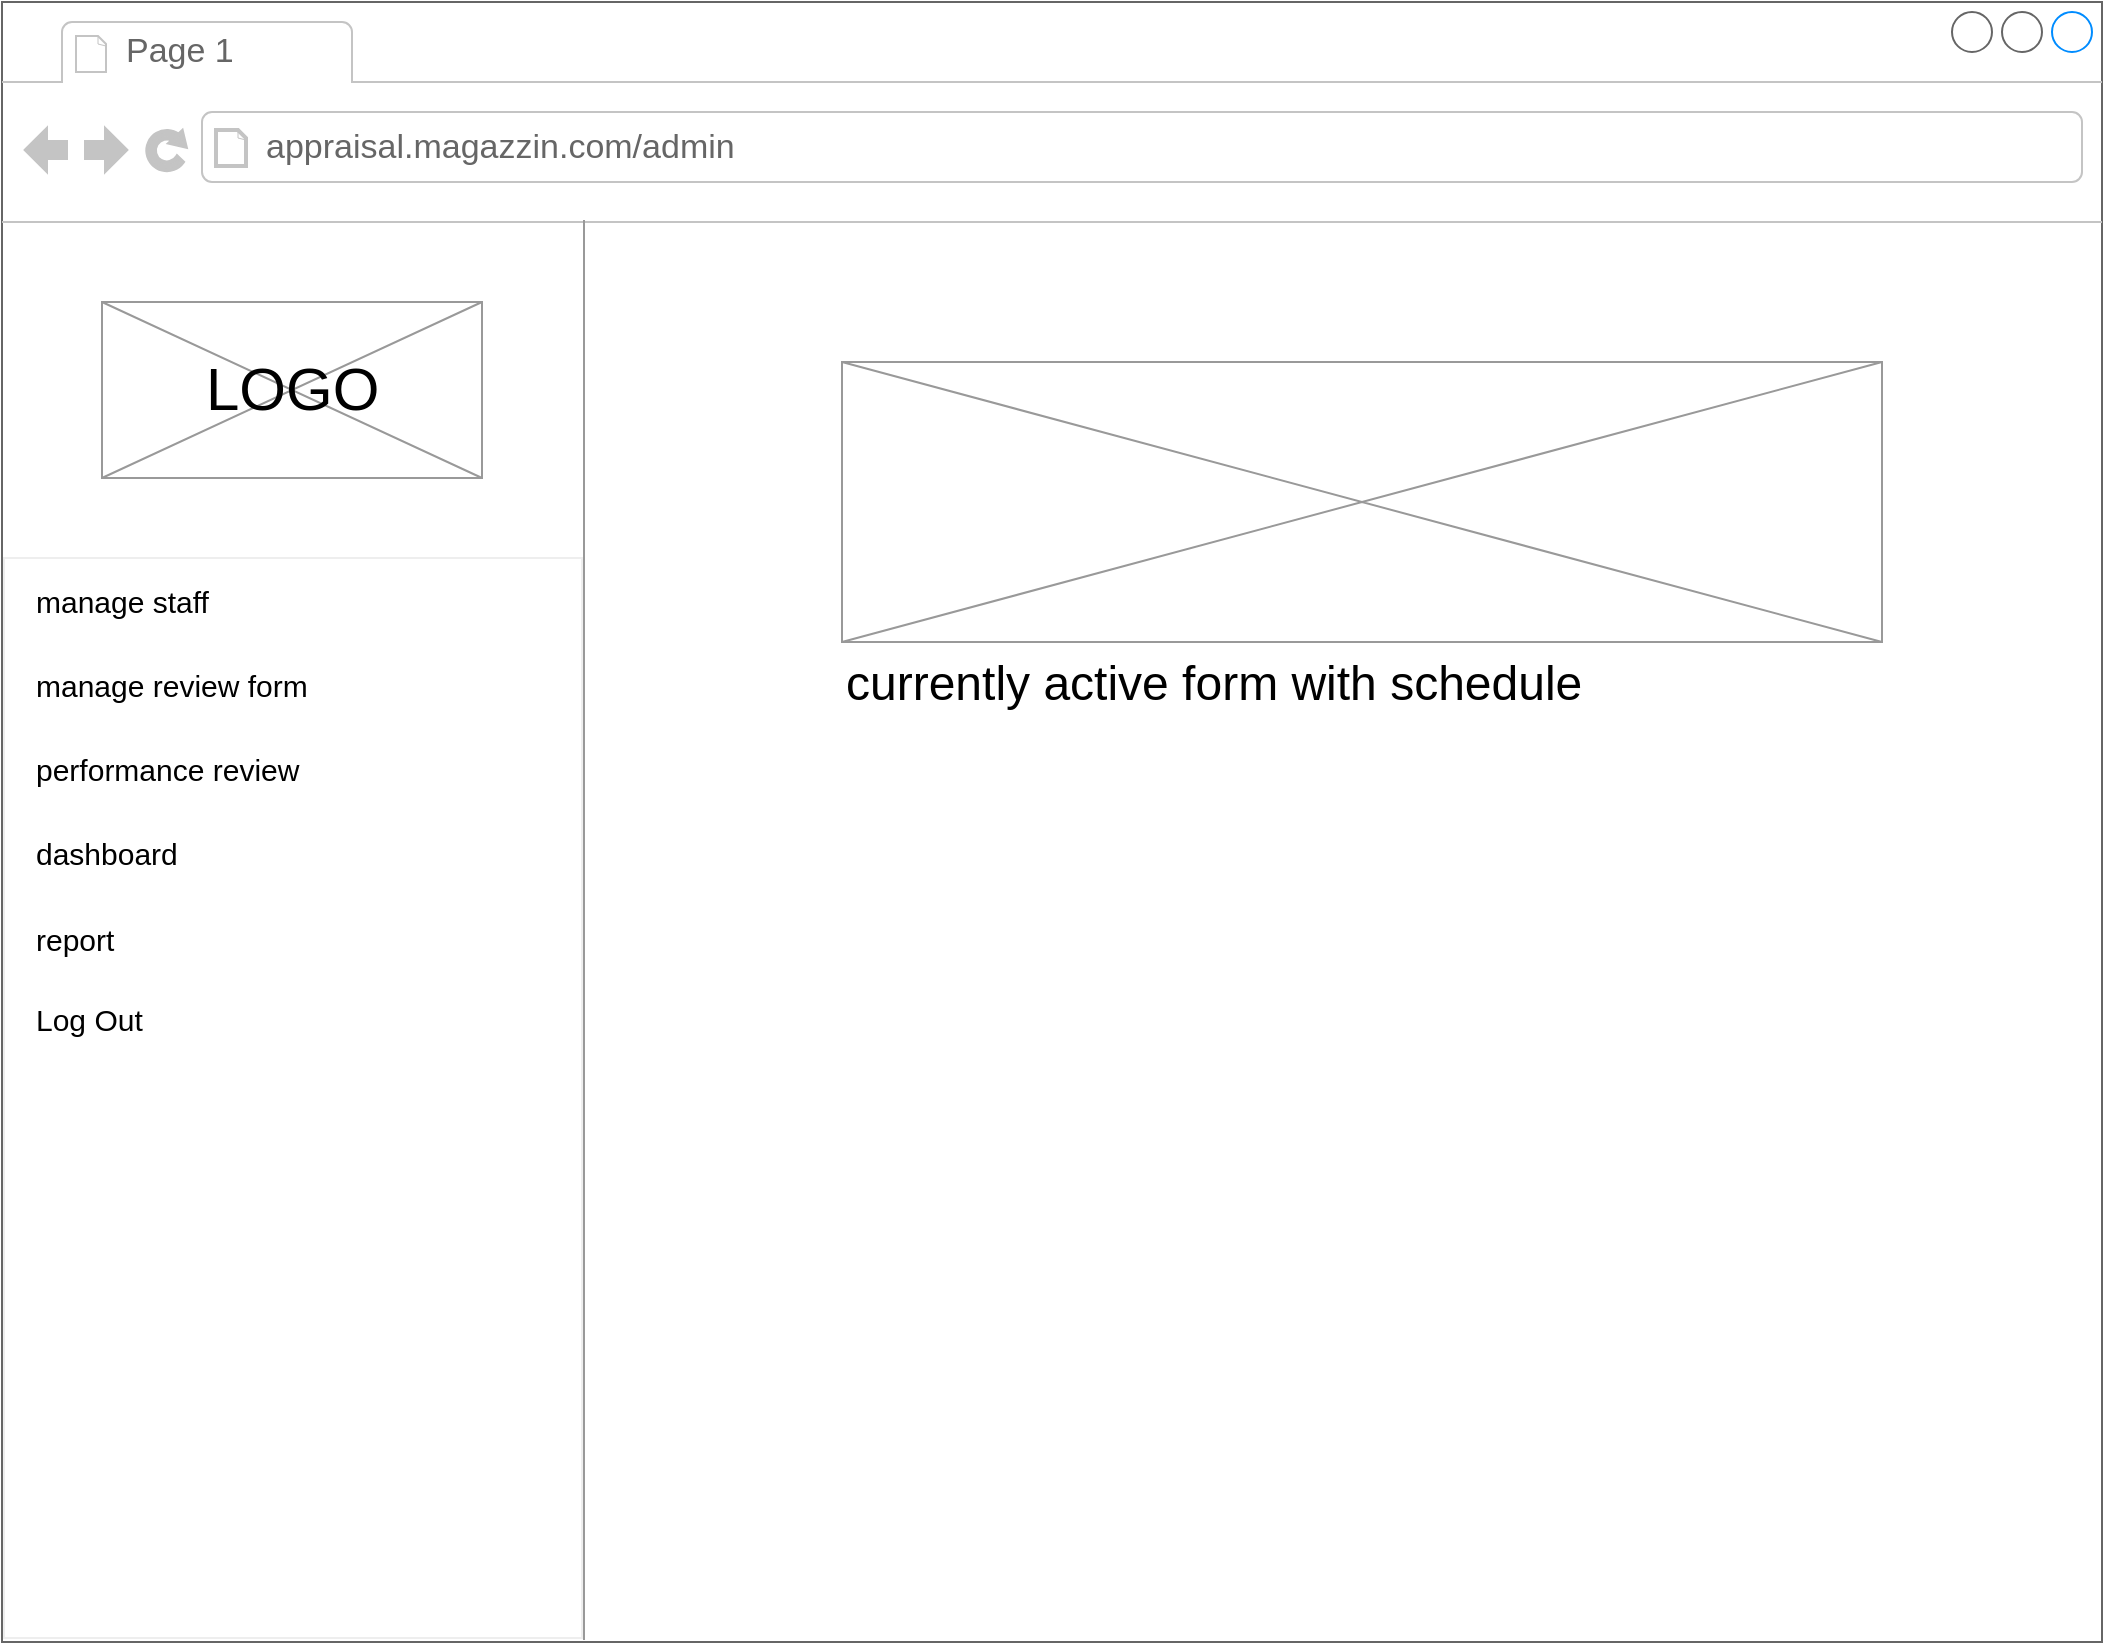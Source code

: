<mxfile version="18.0.2" type="github"><diagram name="Page-1" id="2cc2dc42-3aac-f2a9-1cec-7a8b7cbee084"><mxGraphModel dx="1422" dy="762" grid="1" gridSize="10" guides="1" tooltips="1" connect="1" arrows="1" fold="1" page="1" pageScale="1" pageWidth="1100" pageHeight="850" background="none" math="0" shadow="0"><root><mxCell id="0"/><mxCell id="1" parent="0"/><mxCell id="7026571954dc6520-1" value="" style="strokeWidth=1;shadow=0;dashed=0;align=center;html=1;shape=mxgraph.mockup.containers.browserWindow;rSize=0;strokeColor=#666666;mainText=,;recursiveResize=0;rounded=0;labelBackgroundColor=none;fontFamily=Verdana;fontSize=12;fillColor=#FFFFFF;" parent="1" vertex="1"><mxGeometry x="30" y="29" width="1050" height="820" as="geometry"/></mxCell><mxCell id="7026571954dc6520-2" value="Page 1" style="strokeWidth=1;shadow=0;dashed=0;align=center;html=1;shape=mxgraph.mockup.containers.anchor;fontSize=17;fontColor=#666666;align=left;" parent="7026571954dc6520-1" vertex="1"><mxGeometry x="60" y="12" width="110" height="26" as="geometry"/></mxCell><mxCell id="7026571954dc6520-3" value="appraisal.magazzin.com/admin" style="strokeWidth=1;shadow=0;dashed=0;align=center;html=1;shape=mxgraph.mockup.containers.anchor;rSize=0;fontSize=17;fontColor=#666666;align=left;" parent="7026571954dc6520-1" vertex="1"><mxGeometry x="130" y="60" width="310" height="26" as="geometry"/></mxCell><mxCell id="7026571954dc6520-15" value="" style="verticalLabelPosition=bottom;shadow=0;dashed=0;align=center;html=1;verticalAlign=top;strokeWidth=1;shape=mxgraph.mockup.markup.line;strokeColor=#999999;rounded=0;labelBackgroundColor=none;fillColor=#ffffff;fontFamily=Verdana;fontSize=12;fontColor=#000000;rotation=90;" parent="7026571954dc6520-1" vertex="1"><mxGeometry x="-64" y="454" width="710" height="20" as="geometry"/></mxCell><mxCell id="7026571954dc6520-16" value="Title 1" style="text;html=1;points=[];align=left;verticalAlign=top;spacingTop=-4;fontSize=15;fontFamily=Verdana" parent="7026571954dc6520-1" vertex="1"><mxGeometry x="20" y="330" width="170" height="30" as="geometry"/></mxCell><mxCell id="SZr3nd6nF8tyNM994ILB-43" value="" style="verticalLabelPosition=bottom;shadow=0;dashed=0;align=center;html=1;verticalAlign=top;strokeWidth=1;shape=mxgraph.mockup.graphics.simpleIcon;strokeColor=#999999;fontFamily=Helvetica;fontSize=30;fillColor=#FFFFFF;" parent="7026571954dc6520-1" vertex="1"><mxGeometry x="50" y="150" width="190" height="88" as="geometry"/></mxCell><mxCell id="7026571954dc6520-4" value="&lt;font face=&quot;Helvetica&quot;&gt;LOGO&lt;/font&gt;" style="text;html=1;points=[];align=left;verticalAlign=top;spacingTop=-4;fontSize=30;fontFamily=Verdana" parent="7026571954dc6520-1" vertex="1"><mxGeometry x="99.5" y="173" width="95" height="50" as="geometry"/></mxCell><mxCell id="SZr3nd6nF8tyNM994ILB-44" value="&lt;span style=&quot;font-size: 24px;&quot;&gt;&lt;font style=&quot;font-size: 24px;&quot;&gt;currently active form with schedule&lt;/font&gt;&lt;/span&gt;" style="verticalLabelPosition=bottom;shadow=0;dashed=0;align=left;html=1;verticalAlign=top;strokeWidth=1;shape=mxgraph.mockup.graphics.simpleIcon;strokeColor=#999999;fontFamily=Helvetica;fontSize=24;fillColor=#FFFFFF;flipH=1;flipV=1;noLabel=0;portConstraintRotation=0;connectable=1;" parent="7026571954dc6520-1" vertex="1"><mxGeometry x="420" y="180" width="520" height="140" as="geometry"/></mxCell><mxCell id="SZr3nd6nF8tyNM994ILB-3" value="" style="perimeter=none;dashed=0;shape=rect;fillColor=#ffffff;strokeColor=#eeeeee;shadow=0;labelBackgroundColor=#E6E6E6;" parent="1" vertex="1"><mxGeometry x="31" y="307" width="289" height="540" as="geometry"/></mxCell><mxCell id="SZr3nd6nF8tyNM994ILB-4" value="manage staff" style="text;verticalAlign=middle;fontSize=15;spacing=16;resizeWidth=1;labelBackgroundColor=none;labelBorderColor=none;fillColor=none;" parent="SZr3nd6nF8tyNM994ILB-3" vertex="1"><mxGeometry width="289.0" height="42" relative="1" as="geometry"><mxPoint as="offset"/></mxGeometry></mxCell><mxCell id="SZr3nd6nF8tyNM994ILB-5" value="manage review form" style="text;verticalAlign=middle;fontSize=15;spacing=16;resizeWidth=1;" parent="SZr3nd6nF8tyNM994ILB-3" vertex="1"><mxGeometry width="289.0" height="42" relative="1" as="geometry"><mxPoint y="42" as="offset"/></mxGeometry></mxCell><mxCell id="SZr3nd6nF8tyNM994ILB-6" value="performance review" style="text;verticalAlign=middle;fontSize=15;spacing=16;resizeWidth=1;" parent="SZr3nd6nF8tyNM994ILB-3" vertex="1"><mxGeometry width="289.0" height="42" relative="1" as="geometry"><mxPoint y="84" as="offset"/></mxGeometry></mxCell><mxCell id="SZr3nd6nF8tyNM994ILB-7" value="dashboard" style="text;verticalAlign=middle;fontSize=15;spacing=16;resizeWidth=1;" parent="SZr3nd6nF8tyNM994ILB-3" vertex="1"><mxGeometry width="289.0" height="42" relative="1" as="geometry"><mxPoint y="126" as="offset"/></mxGeometry></mxCell><mxCell id="SZr3nd6nF8tyNM994ILB-10" value="report" style="text;verticalAlign=middle;fontSize=15;spacing=16;resizeWidth=1;" parent="SZr3nd6nF8tyNM994ILB-3" vertex="1"><mxGeometry y="170" width="289.0" height="40" as="geometry"/></mxCell><mxCell id="SZr3nd6nF8tyNM994ILB-11" value="Log Out" style="text;verticalAlign=middle;fontSize=15;spacing=16;resizeWidth=1;" parent="SZr3nd6nF8tyNM994ILB-3" vertex="1"><mxGeometry y="210" width="289.0" height="40" as="geometry"/></mxCell></root></mxGraphModel></diagram></mxfile>